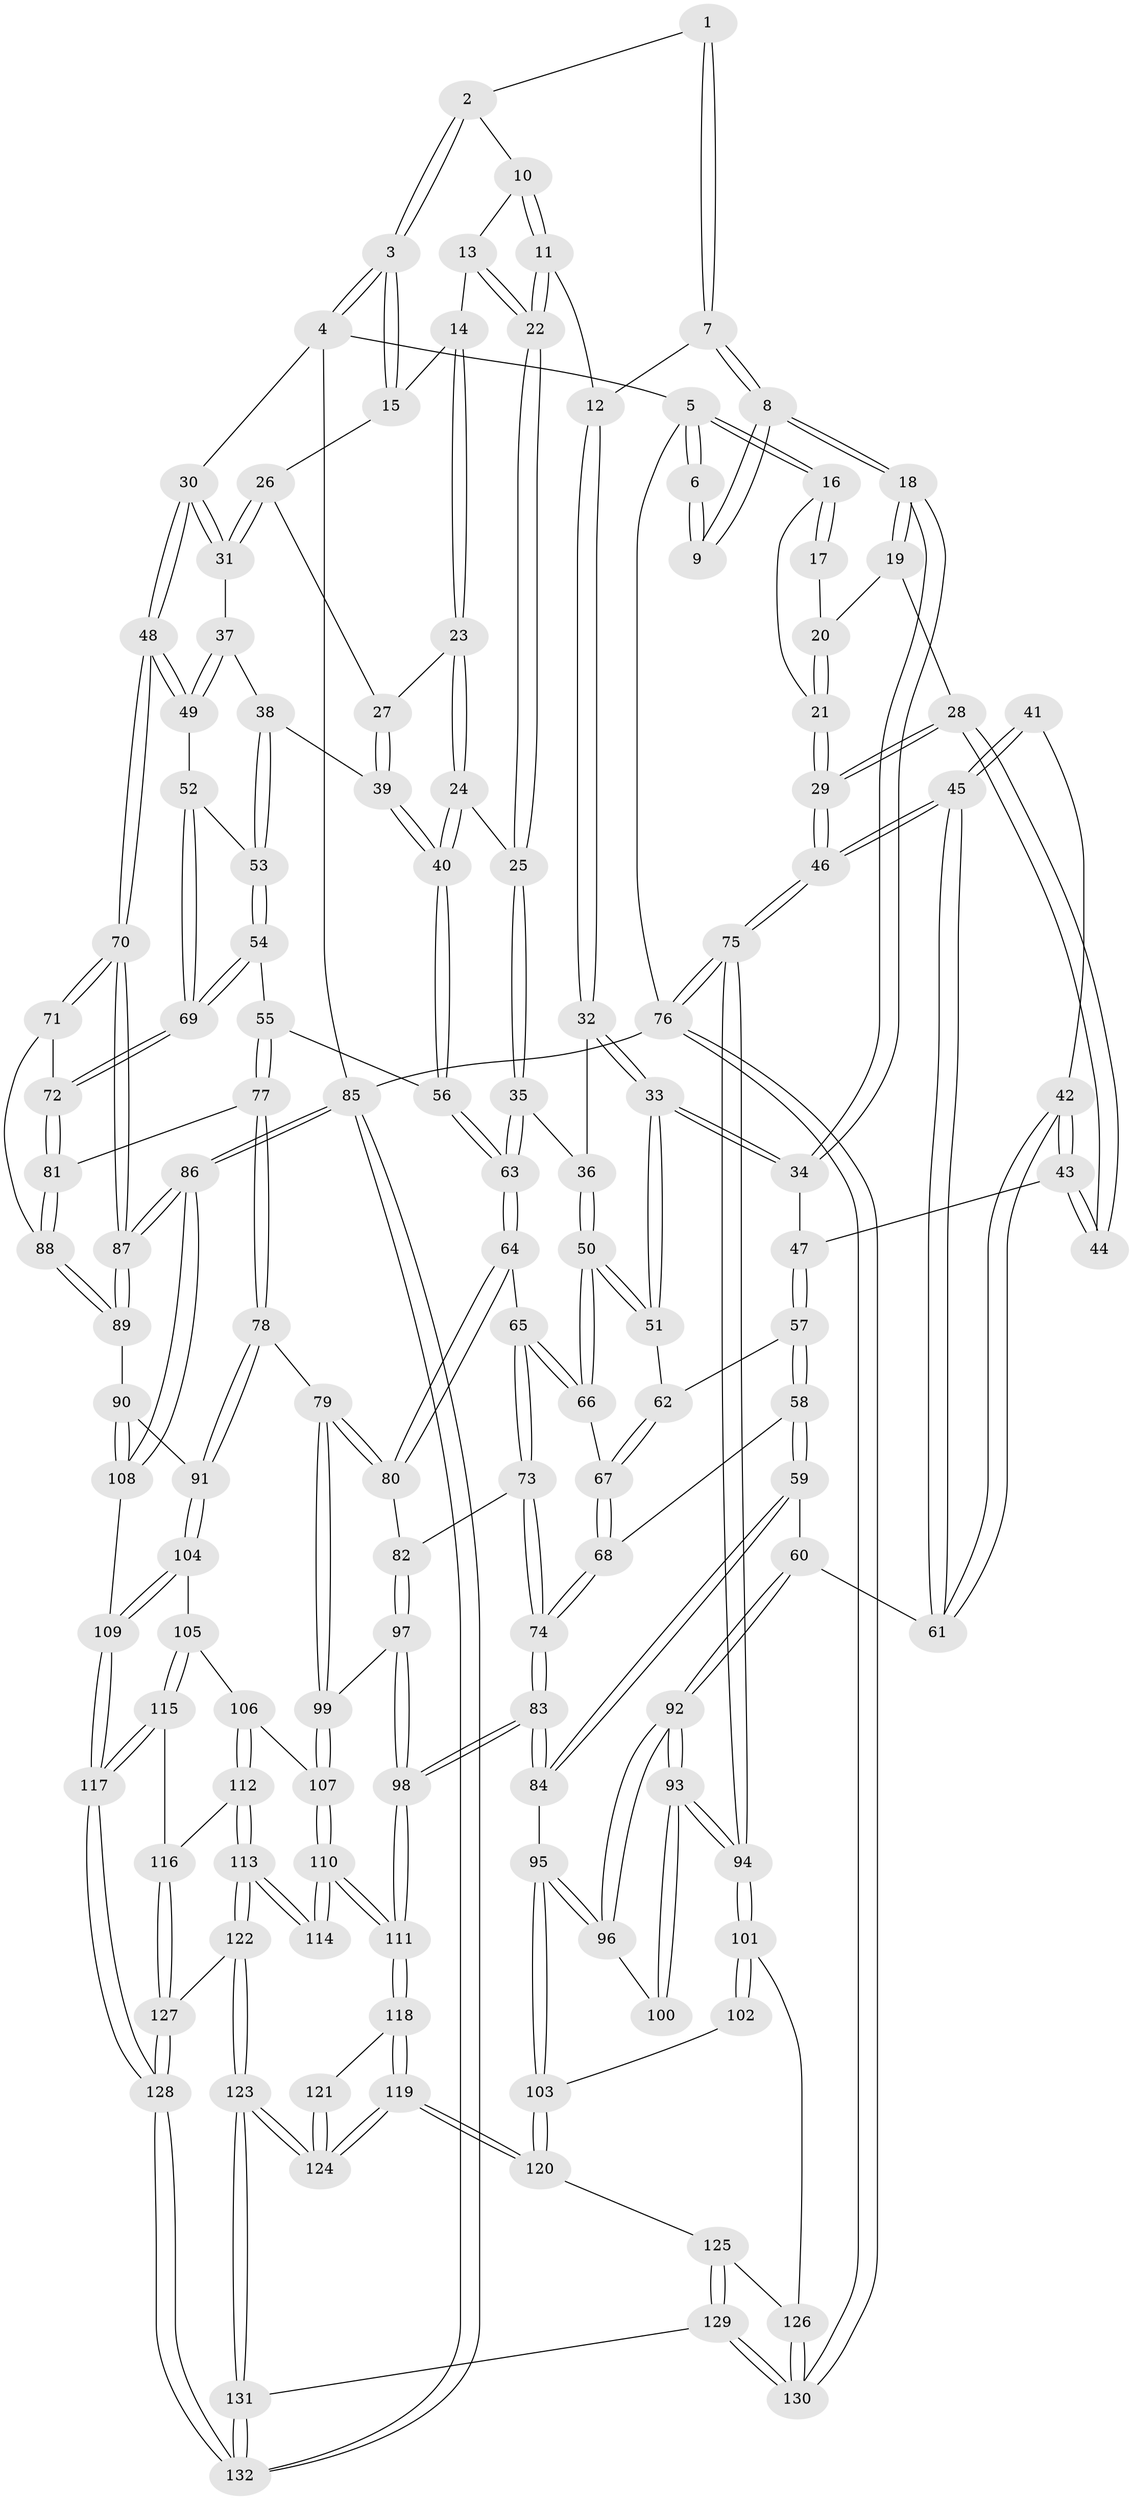 // Generated by graph-tools (version 1.1) at 2025/27/03/09/25 03:27:09]
// undirected, 132 vertices, 327 edges
graph export_dot {
graph [start="1"]
  node [color=gray90,style=filled];
  1 [pos="+0.4091662221507463+0"];
  2 [pos="+0.5551643511913358+0"];
  3 [pos="+1+0"];
  4 [pos="+1+0"];
  5 [pos="+0+0"];
  6 [pos="+0.20696032923804097+0"];
  7 [pos="+0.37626584902094323+0.08971920185682879"];
  8 [pos="+0.22476448552022735+0.16940959462207045"];
  9 [pos="+0.14453861227858442+0.06945892512781922"];
  10 [pos="+0.635372115432879+0.036461661863482285"];
  11 [pos="+0.5288281225067308+0.15511073876475662"];
  12 [pos="+0.3933037815089185+0.11249590087615698"];
  13 [pos="+0.678271678222413+0.08661920292624208"];
  14 [pos="+0.770155343871476+0.10016596514893553"];
  15 [pos="+1+0"];
  16 [pos="+0+0"];
  17 [pos="+0.09979800318147942+0.07700308132118304"];
  18 [pos="+0.18315277094772198+0.25073767907292677"];
  19 [pos="+0.06951109338313231+0.16767129936753775"];
  20 [pos="+0.06351747305817763+0.1361484722682672"];
  21 [pos="+0+0"];
  22 [pos="+0.6214291653269248+0.26157976049280784"];
  23 [pos="+0.7849903051382484+0.19685260843042102"];
  24 [pos="+0.7751012211786951+0.20866820169252964"];
  25 [pos="+0.6256515807294066+0.28015783236633623"];
  26 [pos="+0.896228085419257+0.17627167659464146"];
  27 [pos="+0.847515078752256+0.20996178460029896"];
  28 [pos="+0+0.22785351287876152"];
  29 [pos="+0+0.21341132543534236"];
  30 [pos="+1+0.15680095665529833"];
  31 [pos="+0.9609262066248493+0.2690518922792257"];
  32 [pos="+0.40845180846570794+0.2158015093781821"];
  33 [pos="+0.3411048080215064+0.34294106642049715"];
  34 [pos="+0.18220491528814348+0.2579240817080473"];
  35 [pos="+0.619283704147016+0.30980415054567023"];
  36 [pos="+0.5170113322298574+0.30597380443700867"];
  37 [pos="+0.9280469856286594+0.2976912027746216"];
  38 [pos="+0.8902121227797374+0.3228552380352835"];
  39 [pos="+0.8885161514402535+0.32280332211391716"];
  40 [pos="+0.8196187218750844+0.3561619661460076"];
  41 [pos="+0.03498105272780287+0.336213221290386"];
  42 [pos="+0.12266266239477559+0.3243065606850928"];
  43 [pos="+0.15992739763440528+0.2827724951898466"];
  44 [pos="+0+0.2502549338439309"];
  45 [pos="+0+0.4318927824615188"];
  46 [pos="+0+0.4270245953671263"];
  47 [pos="+0.16218695002939557+0.2816881912331722"];
  48 [pos="+1+0.4056150867967258"];
  49 [pos="+1+0.4137670840085508"];
  50 [pos="+0.3899435127133154+0.3980162977874997"];
  51 [pos="+0.3453219881885348+0.3525875099182394"];
  52 [pos="+0.9880582979070666+0.424663710674102"];
  53 [pos="+0.9330416150650422+0.376844543705539"];
  54 [pos="+0.8695898850888338+0.46495354733553135"];
  55 [pos="+0.795004003993616+0.4431883787171706"];
  56 [pos="+0.762887866820784+0.4107197905107617"];
  57 [pos="+0.20884262687911384+0.42942035340909834"];
  58 [pos="+0.17416368170284213+0.5019995709424769"];
  59 [pos="+0.1609183527816675+0.5110184374617507"];
  60 [pos="+0.09999802030002192+0.5131698831216697"];
  61 [pos="+0.05398952249126525+0.46745032959939475"];
  62 [pos="+0.25231141115438843+0.4255028820564942"];
  63 [pos="+0.6598055784748853+0.4100306893515582"];
  64 [pos="+0.6490945739969044+0.42893998531617944"];
  65 [pos="+0.42694174196985635+0.4736635280177218"];
  66 [pos="+0.3976833384606477+0.4301204268309168"];
  67 [pos="+0.2971410535666592+0.47492780047277566"];
  68 [pos="+0.2748890680537829+0.5177886900242543"];
  69 [pos="+0.9267627173575705+0.49270732374653997"];
  70 [pos="+1+0.5382915864188207"];
  71 [pos="+1+0.5376203255653657"];
  72 [pos="+0.9274653539347214+0.4972266694958659"];
  73 [pos="+0.4202044714318292+0.5285820600089937"];
  74 [pos="+0.32933671314706014+0.5924984158946748"];
  75 [pos="+0+0.7762195646294902"];
  76 [pos="+0+1"];
  77 [pos="+0.8192445905181827+0.5602968013215757"];
  78 [pos="+0.7795452949295435+0.647282008275116"];
  79 [pos="+0.6534355091019552+0.6528095785112669"];
  80 [pos="+0.6391119042664828+0.5762616137770651"];
  81 [pos="+0.924211304711735+0.5517830287189306"];
  82 [pos="+0.43761352508952545+0.5469889674976238"];
  83 [pos="+0.27907003574381756+0.7154321745636083"];
  84 [pos="+0.2683719932902076+0.7153778606344796"];
  85 [pos="+1+1"];
  86 [pos="+1+0.782151122950826"];
  87 [pos="+1+0.6455941121971783"];
  88 [pos="+0.929717647391622+0.5625942082237908"];
  89 [pos="+0.9302508685378085+0.5664442751133831"];
  90 [pos="+0.9300708255543766+0.7084246974847033"];
  91 [pos="+0.8908353357513706+0.7130013035263327"];
  92 [pos="+0.07287684302211328+0.5991997558675816"];
  93 [pos="+0+0.7007386094856507"];
  94 [pos="+0+0.7743958766255503"];
  95 [pos="+0.2520592898306742+0.7209785243753637"];
  96 [pos="+0.17325196591195677+0.6916425080947898"];
  97 [pos="+0.48726352833184383+0.6758736254386308"];
  98 [pos="+0.3304805839892396+0.7512025217002094"];
  99 [pos="+0.6232095339292949+0.7016225985690319"];
  100 [pos="+0.1109058005765454+0.7066384193906585"];
  101 [pos="+0+0.7936024633106957"];
  102 [pos="+0.09359765042400339+0.7400697946667528"];
  103 [pos="+0.14681060657760361+0.8353481386508378"];
  104 [pos="+0.8369929506235013+0.7923218945767693"];
  105 [pos="+0.777051654075406+0.8011847733740198"];
  106 [pos="+0.6359020748217575+0.7212539270305021"];
  107 [pos="+0.6232446730955422+0.7025254774118616"];
  108 [pos="+1+0.7794227892795855"];
  109 [pos="+0.8548202279194363+0.9605824612401082"];
  110 [pos="+0.5644253835518879+0.7858700063652879"];
  111 [pos="+0.34592059752932514+0.7851156463781593"];
  112 [pos="+0.6806674935489395+0.863818333613896"];
  113 [pos="+0.5773678617816269+0.9082306311329191"];
  114 [pos="+0.5500663478663741+0.822611387221185"];
  115 [pos="+0.7295876424301042+0.8993000001803142"];
  116 [pos="+0.7058813417269449+0.8901386888695476"];
  117 [pos="+0.8325194647631673+0.9990407892675366"];
  118 [pos="+0.36728386908202126+0.8634591174183365"];
  119 [pos="+0.3673940267411427+1"];
  120 [pos="+0.14200409945906625+0.8414278605212846"];
  121 [pos="+0.5420199233820087+0.8266850457516582"];
  122 [pos="+0.5708846135760828+0.9393516145865427"];
  123 [pos="+0.37823037142302113+1"];
  124 [pos="+0.37100612478971495+1"];
  125 [pos="+0.08377950188244436+0.8666764777249184"];
  126 [pos="+0.026061307500260113+0.8525475329884443"];
  127 [pos="+0.6394374154935134+0.9562136973861294"];
  128 [pos="+0.827320033120287+1"];
  129 [pos="+0.1825897543470318+1"];
  130 [pos="+0.02296850625737018+1"];
  131 [pos="+0.3705762031499255+1"];
  132 [pos="+0.8273814934870489+1"];
  1 -- 2;
  1 -- 7;
  1 -- 7;
  2 -- 3;
  2 -- 3;
  2 -- 10;
  3 -- 4;
  3 -- 4;
  3 -- 15;
  3 -- 15;
  4 -- 5;
  4 -- 30;
  4 -- 85;
  5 -- 6;
  5 -- 6;
  5 -- 16;
  5 -- 16;
  5 -- 76;
  6 -- 9;
  6 -- 9;
  7 -- 8;
  7 -- 8;
  7 -- 12;
  8 -- 9;
  8 -- 9;
  8 -- 18;
  8 -- 18;
  10 -- 11;
  10 -- 11;
  10 -- 13;
  11 -- 12;
  11 -- 22;
  11 -- 22;
  12 -- 32;
  12 -- 32;
  13 -- 14;
  13 -- 22;
  13 -- 22;
  14 -- 15;
  14 -- 23;
  14 -- 23;
  15 -- 26;
  16 -- 17;
  16 -- 17;
  16 -- 21;
  17 -- 20;
  18 -- 19;
  18 -- 19;
  18 -- 34;
  18 -- 34;
  19 -- 20;
  19 -- 28;
  20 -- 21;
  20 -- 21;
  21 -- 29;
  21 -- 29;
  22 -- 25;
  22 -- 25;
  23 -- 24;
  23 -- 24;
  23 -- 27;
  24 -- 25;
  24 -- 40;
  24 -- 40;
  25 -- 35;
  25 -- 35;
  26 -- 27;
  26 -- 31;
  26 -- 31;
  27 -- 39;
  27 -- 39;
  28 -- 29;
  28 -- 29;
  28 -- 44;
  28 -- 44;
  29 -- 46;
  29 -- 46;
  30 -- 31;
  30 -- 31;
  30 -- 48;
  30 -- 48;
  31 -- 37;
  32 -- 33;
  32 -- 33;
  32 -- 36;
  33 -- 34;
  33 -- 34;
  33 -- 51;
  33 -- 51;
  34 -- 47;
  35 -- 36;
  35 -- 63;
  35 -- 63;
  36 -- 50;
  36 -- 50;
  37 -- 38;
  37 -- 49;
  37 -- 49;
  38 -- 39;
  38 -- 53;
  38 -- 53;
  39 -- 40;
  39 -- 40;
  40 -- 56;
  40 -- 56;
  41 -- 42;
  41 -- 45;
  41 -- 45;
  42 -- 43;
  42 -- 43;
  42 -- 61;
  42 -- 61;
  43 -- 44;
  43 -- 44;
  43 -- 47;
  45 -- 46;
  45 -- 46;
  45 -- 61;
  45 -- 61;
  46 -- 75;
  46 -- 75;
  47 -- 57;
  47 -- 57;
  48 -- 49;
  48 -- 49;
  48 -- 70;
  48 -- 70;
  49 -- 52;
  50 -- 51;
  50 -- 51;
  50 -- 66;
  50 -- 66;
  51 -- 62;
  52 -- 53;
  52 -- 69;
  52 -- 69;
  53 -- 54;
  53 -- 54;
  54 -- 55;
  54 -- 69;
  54 -- 69;
  55 -- 56;
  55 -- 77;
  55 -- 77;
  56 -- 63;
  56 -- 63;
  57 -- 58;
  57 -- 58;
  57 -- 62;
  58 -- 59;
  58 -- 59;
  58 -- 68;
  59 -- 60;
  59 -- 84;
  59 -- 84;
  60 -- 61;
  60 -- 92;
  60 -- 92;
  62 -- 67;
  62 -- 67;
  63 -- 64;
  63 -- 64;
  64 -- 65;
  64 -- 80;
  64 -- 80;
  65 -- 66;
  65 -- 66;
  65 -- 73;
  65 -- 73;
  66 -- 67;
  67 -- 68;
  67 -- 68;
  68 -- 74;
  68 -- 74;
  69 -- 72;
  69 -- 72;
  70 -- 71;
  70 -- 71;
  70 -- 87;
  70 -- 87;
  71 -- 72;
  71 -- 88;
  72 -- 81;
  72 -- 81;
  73 -- 74;
  73 -- 74;
  73 -- 82;
  74 -- 83;
  74 -- 83;
  75 -- 76;
  75 -- 76;
  75 -- 94;
  75 -- 94;
  76 -- 130;
  76 -- 130;
  76 -- 85;
  77 -- 78;
  77 -- 78;
  77 -- 81;
  78 -- 79;
  78 -- 91;
  78 -- 91;
  79 -- 80;
  79 -- 80;
  79 -- 99;
  79 -- 99;
  80 -- 82;
  81 -- 88;
  81 -- 88;
  82 -- 97;
  82 -- 97;
  83 -- 84;
  83 -- 84;
  83 -- 98;
  83 -- 98;
  84 -- 95;
  85 -- 86;
  85 -- 86;
  85 -- 132;
  85 -- 132;
  86 -- 87;
  86 -- 87;
  86 -- 108;
  86 -- 108;
  87 -- 89;
  87 -- 89;
  88 -- 89;
  88 -- 89;
  89 -- 90;
  90 -- 91;
  90 -- 108;
  90 -- 108;
  91 -- 104;
  91 -- 104;
  92 -- 93;
  92 -- 93;
  92 -- 96;
  92 -- 96;
  93 -- 94;
  93 -- 94;
  93 -- 100;
  93 -- 100;
  94 -- 101;
  94 -- 101;
  95 -- 96;
  95 -- 96;
  95 -- 103;
  95 -- 103;
  96 -- 100;
  97 -- 98;
  97 -- 98;
  97 -- 99;
  98 -- 111;
  98 -- 111;
  99 -- 107;
  99 -- 107;
  101 -- 102;
  101 -- 102;
  101 -- 126;
  102 -- 103;
  103 -- 120;
  103 -- 120;
  104 -- 105;
  104 -- 109;
  104 -- 109;
  105 -- 106;
  105 -- 115;
  105 -- 115;
  106 -- 107;
  106 -- 112;
  106 -- 112;
  107 -- 110;
  107 -- 110;
  108 -- 109;
  109 -- 117;
  109 -- 117;
  110 -- 111;
  110 -- 111;
  110 -- 114;
  110 -- 114;
  111 -- 118;
  111 -- 118;
  112 -- 113;
  112 -- 113;
  112 -- 116;
  113 -- 114;
  113 -- 114;
  113 -- 122;
  113 -- 122;
  115 -- 116;
  115 -- 117;
  115 -- 117;
  116 -- 127;
  116 -- 127;
  117 -- 128;
  117 -- 128;
  118 -- 119;
  118 -- 119;
  118 -- 121;
  119 -- 120;
  119 -- 120;
  119 -- 124;
  119 -- 124;
  120 -- 125;
  121 -- 124;
  121 -- 124;
  122 -- 123;
  122 -- 123;
  122 -- 127;
  123 -- 124;
  123 -- 124;
  123 -- 131;
  123 -- 131;
  125 -- 126;
  125 -- 129;
  125 -- 129;
  126 -- 130;
  126 -- 130;
  127 -- 128;
  127 -- 128;
  128 -- 132;
  128 -- 132;
  129 -- 130;
  129 -- 130;
  129 -- 131;
  131 -- 132;
  131 -- 132;
}
